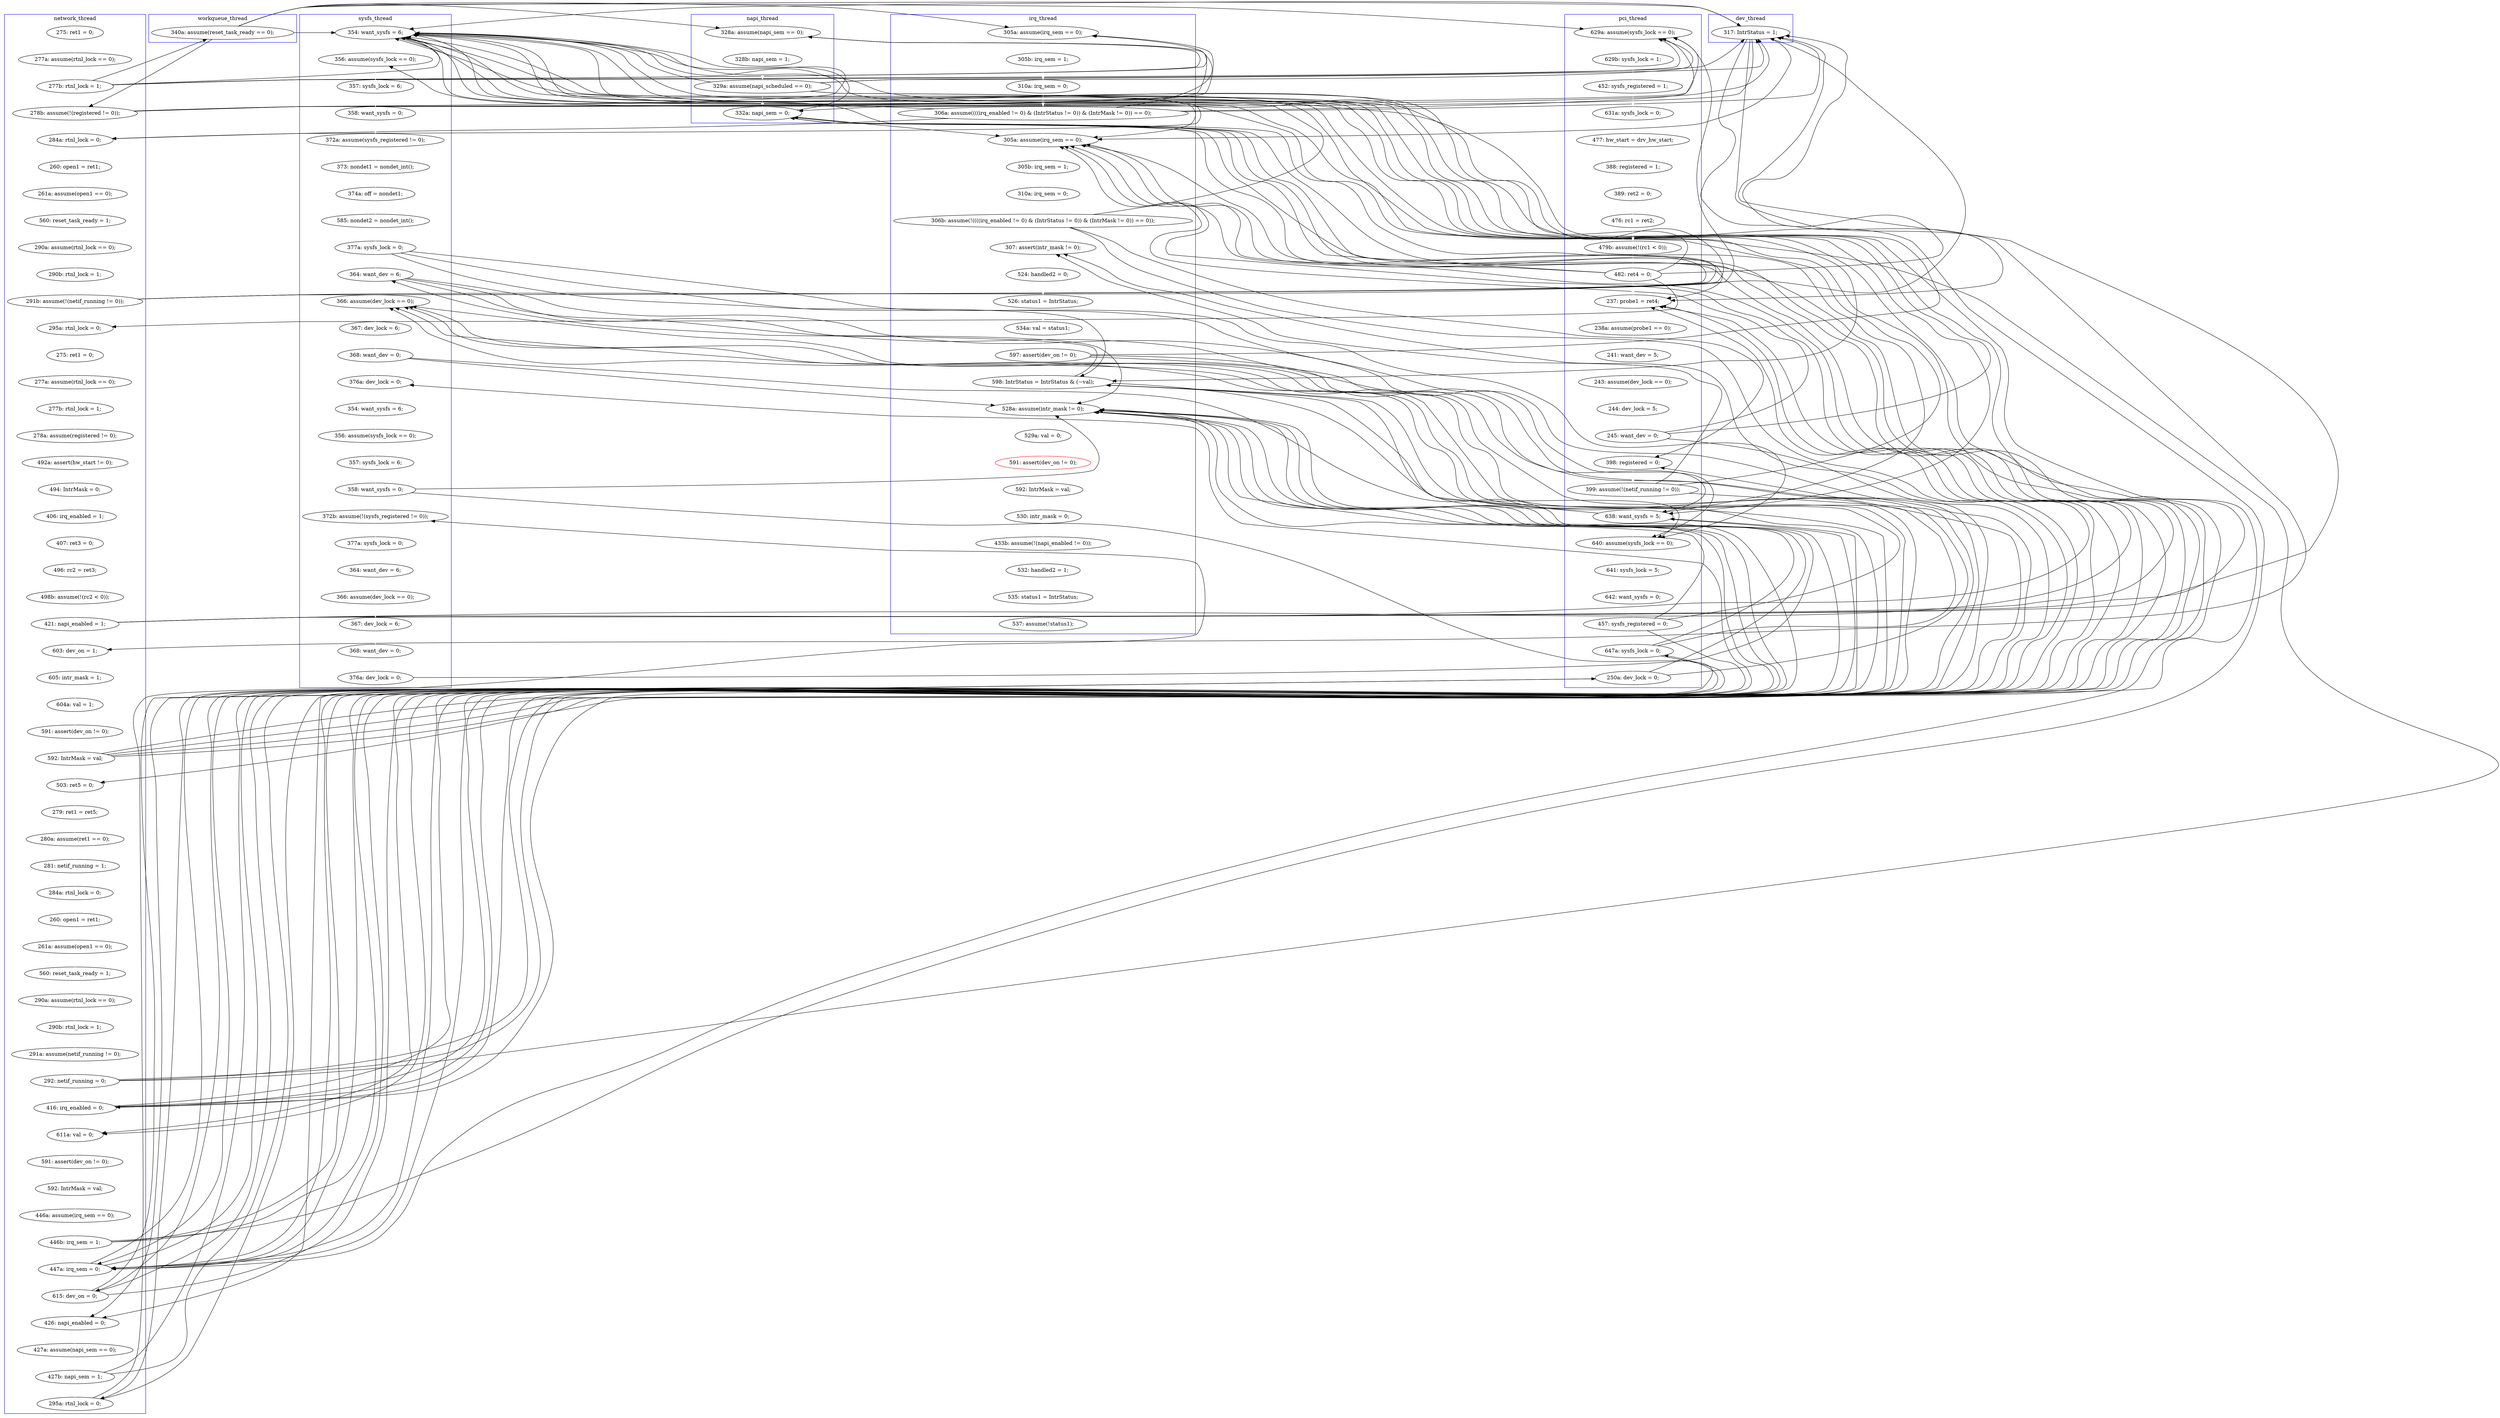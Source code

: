 digraph Counterexample {
	259 -> 304 [color = black, style = solid, constraint = false]
	196 -> 199 [color = black, style = solid, constraint = false]
	191 -> 199 [color = black, style = solid, constraint = false]
	188 -> 190 [color = white, style = solid]
	35 -> 37 [color = black, style = solid, constraint = false]
	191 -> 225 [color = black, style = solid, constraint = false]
	191 -> 215 [color = white, style = solid]
	183 -> 191 [color = black, style = solid, constraint = false]
	243 -> 246 [color = white, style = solid]
	134 -> 170 [color = black, style = solid, constraint = false]
	239 -> 248 [color = black, style = solid, constraint = false]
	239 -> 240 [color = black, style = solid, constraint = false]
	240 -> 304 [color = black, style = solid, constraint = false]
	317 -> 320 [color = white, style = solid]
	258 -> 259 [color = white, style = solid]
	196 -> 225 [color = black, style = solid, constraint = false]
	226 -> 248 [color = black, style = solid, constraint = false]
	46 -> 79 [color = black, style = solid, constraint = false]
	129 -> 134 [color = black, style = solid, constraint = false]
	134 -> 137 [color = black, style = solid, constraint = false]
	53 -> 54 [color = white, style = solid]
	141 -> 142 [color = white, style = solid]
	214 -> 215 [color = black, style = solid, constraint = false]
	139 -> 141 [color = white, style = solid]
	223 -> 226 [color = black, style = solid, constraint = false]
	98 -> 170 [color = white, style = solid]
	161 -> 165 [color = white, style = solid]
	190 -> 195 [color = black, style = solid, constraint = false]
	215 -> 217 [color = white, style = solid]
	109 -> 114 [color = white, style = solid]
	85 -> 87 [color = white, style = solid]
	239 -> 241 [color = black, style = solid, constraint = false]
	59 -> 225 [color = black, style = solid, constraint = false]
	252 -> 262 [color = white, style = solid]
	76 -> 186 [color = black, style = solid, constraint = false]
	292 -> 293 [color = white, style = solid]
	168 -> 169 [color = white, style = solid]
	39 -> 42 [color = black, style = solid, constraint = false]
	37 -> 39 [color = black, style = solid, constraint = false]
	105 -> 106 [color = white, style = solid]
	248 -> 257 [color = black, style = solid, constraint = false]
	233 -> 236 [color = white, style = solid]
	142 -> 186 [color = black, style = solid, constraint = false]
	165 -> 166 [color = white, style = solid]
	147 -> 148 [color = white, style = solid]
	30 -> 34 [color = white, style = solid]
	39 -> 53 [color = black, style = solid, constraint = false]
	266 -> 277 [color = white, style = solid]
	76 -> 225 [color = black, style = solid, constraint = false]
	257 -> 258 [color = white, style = solid]
	134 -> 186 [color = black, style = solid, constraint = false]
	249 -> 257 [color = black, style = solid, constraint = false]
	196 -> 215 [color = black, style = solid, constraint = false]
	249 -> 255 [color = white, style = solid]
	246 -> 304 [color = black, style = solid, constraint = false]
	206 -> 210 [color = white, style = solid]
	314 -> 316 [color = white, style = solid]
	99 -> 105 [color = white, style = solid]
	296 -> 304 [color = black, style = solid, constraint = false]
	35 -> 134 [color = black, style = solid, constraint = false]
	170 -> 173 [color = white, style = solid]
	129 -> 170 [color = black, style = solid, constraint = false]
	134 -> 225 [color = black, style = solid, constraint = false]
	46 -> 60 [color = black, style = solid, constraint = false]
	195 -> 196 [color = white, style = solid]
	73 -> 74 [color = white, style = solid]
	93 -> 94 [color = white, style = solid]
	269 -> 272 [color = white, style = solid]
	277 -> 281 [color = black, style = solid, constraint = false]
	83 -> 85 [color = white, style = solid]
	307 -> 308 [color = white, style = solid]
	114 -> 116 [color = white, style = solid]
	169 -> 225 [color = black, style = solid, constraint = false]
	137 -> 138 [color = white, style = solid]
	190 -> 199 [color = white, style = solid]
	154 -> 157 [color = white, style = solid]
	214 -> 226 [color = black, style = solid, constraint = false]
	225 -> 227 [color = white, style = solid]
	248 -> 304 [color = black, style = solid, constraint = false]
	248 -> 252 [color = white, style = solid]
	46 -> 186 [color = white, style = solid]
	54 -> 59 [color = white, style = solid]
	98 -> 134 [color = black, style = solid, constraint = false]
	182 -> 183 [color = white, style = solid]
	212 -> 214 [color = white, style = solid]
	241 -> 242 [color = white, style = solid]
	239 -> 304 [color = white, style = solid]
	44 -> 46 [color = white, style = solid]
	187 -> 188 [color = white, style = solid]
	226 -> 239 [color = black, style = solid, constraint = false]
	94 -> 97 [color = white, style = solid]
	143 -> 225 [color = black, style = solid, constraint = false]
	76 -> 99 [color = white, style = solid]
	225 -> 248 [color = black, style = solid, constraint = false]
	76 -> 143 [color = black, style = solid, constraint = false]
	183 -> 225 [color = black, style = solid, constraint = false]
	92 -> 93 [color = white, style = solid]
	126 -> 129 [color = white, style = solid]
	214 -> 239 [color = white, style = solid]
	35 -> 53 [color = black, style = solid, constraint = false]
	157 -> 161 [color = white, style = solid]
	134 -> 143 [color = black, style = solid, constraint = false]
	266 -> 269 [color = black, style = solid, constraint = false]
	214 -> 225 [color = black, style = solid, constraint = false]
	240 -> 241 [color = black, style = solid, constraint = false]
	238 -> 239 [color = black, style = solid, constraint = false]
	265 -> 266 [color = white, style = solid]
	218 -> 222 [color = white, style = solid]
	87 -> 92 [color = white, style = solid]
	228 -> 229 [color = white, style = solid]
	59 -> 79 [color = black, style = solid, constraint = false]
	37 -> 79 [color = black, style = solid, constraint = false]
	122 -> 123 [color = white, style = solid]
	222 -> 223 [color = white, style = solid]
	210 -> 212 [color = white, style = solid]
	60 -> 61 [color = white, style = solid]
	199 -> 206 [color = white, style = solid]
	107 -> 109 [color = white, style = solid]
	225 -> 239 [color = black, style = solid, constraint = false]
	79 -> 80 [color = white, style = solid]
	274 -> 275 [color = white, style = solid]
	259 -> 269 [color = white, style = solid]
	46 -> 53 [color = black, style = solid, constraint = false]
	231 -> 232 [color = white, style = solid]
	152 -> 153 [color = white, style = solid]
	191 -> 195 [color = black, style = solid, constraint = false]
	275 -> 304 [color = black, style = solid, constraint = false]
	217 -> 218 [color = white, style = solid]
	226 -> 227 [color = black, style = solid, constraint = false]
	129 -> 186 [color = black, style = solid, constraint = false]
	37 -> 225 [color = black, style = solid, constraint = false]
	190 -> 225 [color = black, style = solid, constraint = false]
	129 -> 143 [color = black, style = solid, constraint = false]
	248 -> 249 [color = black, style = solid, constraint = false]
	116 -> 121 [color = white, style = solid]
	143 -> 147 [color = black, style = solid, constraint = false]
	252 -> 304 [color = black, style = solid, constraint = false]
	37 -> 42 [color = black, style = solid, constraint = false]
	34 -> 35 [color = white, style = solid]
	186 -> 187 [color = white, style = solid]
	252 -> 255 [color = black, style = solid, constraint = false]
	169 -> 170 [color = black, style = solid, constraint = false]
	98 -> 143 [color = black, style = solid, constraint = false]
	277 -> 304 [color = black, style = solid, constraint = false]
	98 -> 99 [color = black, style = solid, constraint = false]
	59 -> 134 [color = black, style = solid, constraint = false]
	223 -> 248 [color = white, style = solid]
	69 -> 73 [color = white, style = solid]
	46 -> 225 [color = black, style = solid, constraint = false]
	225 -> 226 [color = black, style = solid, constraint = false]
	223 -> 225 [color = black, style = solid, constraint = false]
	255 -> 257 [color = black, style = solid, constraint = false]
	129 -> 225 [color = black, style = solid, constraint = false]
	98 -> 225 [color = black, style = solid, constraint = false]
	246 -> 248 [color = black, style = solid, constraint = false]
	305 -> 307 [color = white, style = solid]
	238 -> 248 [color = black, style = solid, constraint = false]
	166 -> 168 [color = white, style = solid]
	142 -> 170 [color = black, style = solid, constraint = false]
	242 -> 243 [color = white, style = solid]
	37 -> 53 [color = black, style = solid, constraint = false]
	259 -> 262 [color = black, style = solid, constraint = false]
	37 -> 134 [color = black, style = solid, constraint = false]
	236 -> 238 [color = white, style = solid]
	316 -> 317 [color = white, style = solid]
	35 -> 42 [color = black, style = solid, constraint = false]
	273 -> 274 [color = white, style = solid]
	61 -> 64 [color = white, style = solid]
	42 -> 43 [color = white, style = solid]
	180 -> 181 [color = white, style = solid]
	169 -> 191 [color = white, style = solid]
	80 -> 83 [color = white, style = solid]
	281 -> 291 [color = white, style = solid]
	76 -> 134 [color = black, style = solid, constraint = false]
	249 -> 252 [color = black, style = solid, constraint = false]
	46 -> 134 [color = black, style = solid, constraint = false]
	223 -> 239 [color = black, style = solid, constraint = false]
	64 -> 69 [color = white, style = solid]
	151 -> 152 [color = white, style = solid]
	183 -> 186 [color = black, style = solid, constraint = false]
	238 -> 241 [color = black, style = solid, constraint = false]
	240 -> 248 [color = black, style = solid, constraint = false]
	310 -> 314 [color = white, style = solid]
	266 -> 304 [color = black, style = solid, constraint = false]
	275 -> 277 [color = black, style = solid, constraint = false]
	183 -> 195 [color = white, style = solid]
	74 -> 76 [color = white, style = solid]
	106 -> 107 [color = white, style = solid]
	138 -> 139 [color = white, style = solid]
	246 -> 249 [color = white, style = solid]
	98 -> 186 [color = black, style = solid, constraint = false]
	291 -> 292 [color = white, style = solid]
	181 -> 182 [color = white, style = solid]
	35 -> 39 [color = white, style = solid]
	76 -> 79 [color = black, style = solid, constraint = false]
	173 -> 180 [color = white, style = solid]
	293 -> 294 [color = white, style = solid]
	308 -> 310 [color = white, style = solid]
	148 -> 151 [color = white, style = solid]
	142 -> 225 [color = black, style = solid, constraint = false]
	229 -> 231 [color = white, style = solid]
	272 -> 273 [color = white, style = solid]
	43 -> 44 [color = white, style = solid]
	123 -> 126 [color = white, style = solid]
	252 -> 257 [color = black, style = solid, constraint = false]
	232 -> 233 [color = white, style = solid]
	129 -> 137 [color = white, style = solid]
	153 -> 154 [color = white, style = solid]
	196 -> 226 [color = white, style = solid]
	59 -> 60 [color = black, style = solid, constraint = false]
	39 -> 134 [color = black, style = solid, constraint = false]
	169 -> 186 [color = black, style = solid, constraint = false]
	35 -> 225 [color = black, style = solid, constraint = false]
	97 -> 98 [color = white, style = solid]
	39 -> 79 [color = black, style = solid, constraint = false]
	39 -> 60 [color = white, style = solid]
	304 -> 305 [color = white, style = solid]
	275 -> 281 [color = white, style = solid]
	240 -> 257 [color = white, style = solid]
	59 -> 143 [color = white, style = solid]
	143 -> 186 [color = black, style = solid, constraint = false]
	249 -> 304 [color = black, style = solid, constraint = false]
	190 -> 191 [color = black, style = solid, constraint = false]
	238 -> 240 [color = white, style = solid]
	35 -> 79 [color = black, style = solid, constraint = false]
	255 -> 262 [color = black, style = solid, constraint = false]
	121 -> 122 [color = white, style = solid]
	226 -> 241 [color = white, style = solid]
	143 -> 170 [color = black, style = solid, constraint = false]
	262 -> 265 [color = white, style = solid]
	142 -> 147 [color = white, style = solid]
	246 -> 257 [color = black, style = solid, constraint = false]
	294 -> 295 [color = white, style = solid]
	255 -> 304 [color = black, style = solid, constraint = false]
	295 -> 296 [color = white, style = solid]
	227 -> 228 [color = white, style = solid]
	59 -> 186 [color = black, style = solid, constraint = false]
	142 -> 143 [color = black, style = solid, constraint = false]
	39 -> 225 [color = black, style = solid, constraint = false]
	subgraph cluster5 {
		label = workqueue_thread
		color = blue
		37  [label = "340a: assume(reset_task_ready == 0);"]
	}
	subgraph cluster7 {
		label = dev_thread
		color = blue
		134  [label = "317: IntrStatus = 1;"]
	}
	subgraph cluster4 {
		label = napi_thread
		color = blue
		143  [label = "332a: napi_sem = 0;"]
		53  [label = "328a: assume(napi_sem == 0);"]
		54  [label = "328b: napi_sem = 1;"]
		59  [label = "329a: assume(napi_scheduled == 0);"]
	}
	subgraph cluster1 {
		label = pci_thread
		color = blue
		98  [label = "482: ret4 = 0;"]
		183  [label = "245: want_dev = 0;"]
		79  [label = "629a: assume(sysfs_lock == 0);"]
		170  [label = "237: probe1 = ret4;"]
		87  [label = "477: hw_start = drv_hw_start;"]
		243  [label = "642: want_sysfs = 0;"]
		97  [label = "479b: assume(!(rc1 < 0));"]
		180  [label = "241: want_dev = 5;"]
		94  [label = "476: rc1 = ret2;"]
		241  [label = "640: assume(sysfs_lock == 0);"]
		83  [label = "452: sysfs_registered = 1;"]
		249  [label = "647a: sysfs_lock = 0;"]
		85  [label = "631a: sysfs_lock = 0;"]
		173  [label = "238a: assume(probe1 == 0);"]
		255  [label = "250a: dev_lock = 0;"]
		93  [label = "389: ret2 = 0;"]
		181  [label = "243: assume(dev_lock == 0);"]
		80  [label = "629b: sysfs_lock = 1;"]
		182  [label = "244: dev_lock = 5;"]
		246  [label = "457: sysfs_registered = 0;"]
		242  [label = "641: sysfs_lock = 5;"]
		92  [label = "388: registered = 1;"]
		195  [label = "398: registered = 0;"]
		196  [label = "399: assume(!(netif_running != 0));"]
		226  [label = "638: want_sysfs = 5;"]
	}
	subgraph cluster6 {
		label = sysfs_thread
		color = blue
		240  [label = "364: want_dev = 6;"]
		275  [label = "358: want_sysfs = 0;"]
		296  [label = "376a: dev_lock = 0;"]
		259  [label = "368: want_dev = 0;"]
		291  [label = "377a: sysfs_lock = 0;"]
		236  [label = "585: nondet2 = nondet_int();"]
		281  [label = "372b: assume(!(sysfs_registered != 0));"]
		273  [label = "356: assume(sysfs_lock == 0);"]
		294  [label = "367: dev_lock = 6;"]
		272  [label = "354: want_sysfs = 6;"]
		238  [label = "377a: sysfs_lock = 0;"]
		274  [label = "357: sysfs_lock = 6;"]
		292  [label = "364: want_dev = 6;"]
		293  [label = "366: assume(dev_lock == 0);"]
		227  [label = "356: assume(sysfs_lock == 0);"]
		229  [label = "358: want_sysfs = 0;"]
		225  [label = "354: want_sysfs = 6;"]
		295  [label = "368: want_dev = 0;"]
		232  [label = "373: nondet1 = nondet_int();"]
		233  [label = "374a: off = nondet1;"]
		258  [label = "367: dev_lock = 6;"]
		269  [label = "376a: dev_lock = 0;"]
		257  [label = "366: assume(dev_lock == 0);"]
		228  [label = "357: sysfs_lock = 6;"]
		231  [label = "372a: assume(sysfs_registered != 0);"]
	}
	subgraph cluster2 {
		label = network_thread
		color = blue
		137  [label = "603: dev_on = 1;"]
		217  [label = "591: assert(dev_on != 0);"]
		168  [label = "291a: assume(netif_running != 0);"]
		215  [label = "611a: val = 0;"]
		109  [label = "278a: assume(registered != 0);"]
		248  [label = "447a: irq_sem = 0;"]
		114  [label = "492a: assert(hw_start != 0);"]
		222  [label = "446a: assume(irq_sem == 0);"]
		122  [label = "407: ret3 = 0;"]
		138  [label = "605: intr_mask = 1;"]
		169  [label = "292: netif_running = 0;"]
		60  [label = "284a: rtnl_lock = 0;"]
		154  [label = "260: open1 = ret1;"]
		35  [label = "277b: rtnl_lock = 1;"]
		151  [label = "280a: assume(ret1 == 0);"]
		223  [label = "446b: irq_sem = 1;"]
		166  [label = "290b: rtnl_lock = 1;"]
		218  [label = "592: IntrMask = val;"]
		99  [label = "295a: rtnl_lock = 0;"]
		126  [label = "498b: assume(!(rc2 < 0));"]
		61  [label = "260: open1 = ret1;"]
		107  [label = "277b: rtnl_lock = 1;"]
		39  [label = "278b: assume(!(registered != 0));"]
		157  [label = "261a: assume(open1 == 0);"]
		262  [label = "426: napi_enabled = 0;"]
		252  [label = "615: dev_on = 0;"]
		152  [label = "281: netif_running = 1;"]
		121  [label = "406: irq_enabled = 1;"]
		76  [label = "291b: assume(!(netif_running != 0));"]
		69  [label = "560: reset_task_ready = 1;"]
		64  [label = "261a: assume(open1 == 0);"]
		139  [label = "604a: val = 1;"]
		106  [label = "277a: assume(rtnl_lock == 0);"]
		123  [label = "496: rc2 = ret3;"]
		142  [label = "592: IntrMask = val;"]
		116  [label = "494: IntrMask = 0;"]
		34  [label = "277a: assume(rtnl_lock == 0);"]
		191  [label = "416: irq_enabled = 0;"]
		74  [label = "290b: rtnl_lock = 1;"]
		277  [label = "295a: rtnl_lock = 0;"]
		165  [label = "290a: assume(rtnl_lock == 0);"]
		73  [label = "290a: assume(rtnl_lock == 0);"]
		266  [label = "427b: napi_sem = 1;"]
		161  [label = "560: reset_task_ready = 1;"]
		153  [label = "284a: rtnl_lock = 0;"]
		265  [label = "427a: assume(napi_sem == 0);"]
		105  [label = "275: ret1 = 0;"]
		147  [label = "503: ret5 = 0;"]
		30  [label = "275: ret1 = 0;"]
		141  [label = "591: assert(dev_on != 0);"]
		148  [label = "279: ret1 = ret5;"]
		129  [label = "421: napi_enabled = 1;"]
	}
	subgraph cluster3 {
		label = irq_thread
		color = blue
		316  [label = "532: handled2 = 1;"]
		214  [label = "597: assert(dev_on != 0);"]
		239  [label = "598: IntrStatus = IntrStatus & (~val);"]
		304  [label = "528a: assume(intr_mask != 0);"]
		187  [label = "305b: irq_sem = 1;"]
		210  [label = "526: status1 = IntrStatus;"]
		46  [label = "306a: assume((((irq_enabled != 0) & (IntrStatus != 0)) & (IntrMask != 0)) == 0);"]
		188  [label = "310a: irq_sem = 0;"]
		206  [label = "524: handled2 = 0;"]
		212  [label = "534a: val = status1;"]
		199  [label = "307: assert(intr_mask != 0);"]
		305  [label = "529a: val = 0;"]
		307  [label = "591: assert(dev_on != 0);", color = red]
		310  [label = "530: intr_mask = 0;"]
		308  [label = "592: IntrMask = val;"]
		320  [label = "537: assume(!status1);"]
		43  [label = "305b: irq_sem = 1;"]
		186  [label = "305a: assume(irq_sem == 0);"]
		317  [label = "535: status1 = IntrStatus;"]
		190  [label = "306b: assume(!((((irq_enabled != 0) & (IntrStatus != 0)) & (IntrMask != 0)) == 0));"]
		42  [label = "305a: assume(irq_sem == 0);"]
		44  [label = "310a: irq_sem = 0;"]
		314  [label = "433b: assume(!(napi_enabled != 0));"]
	}
}